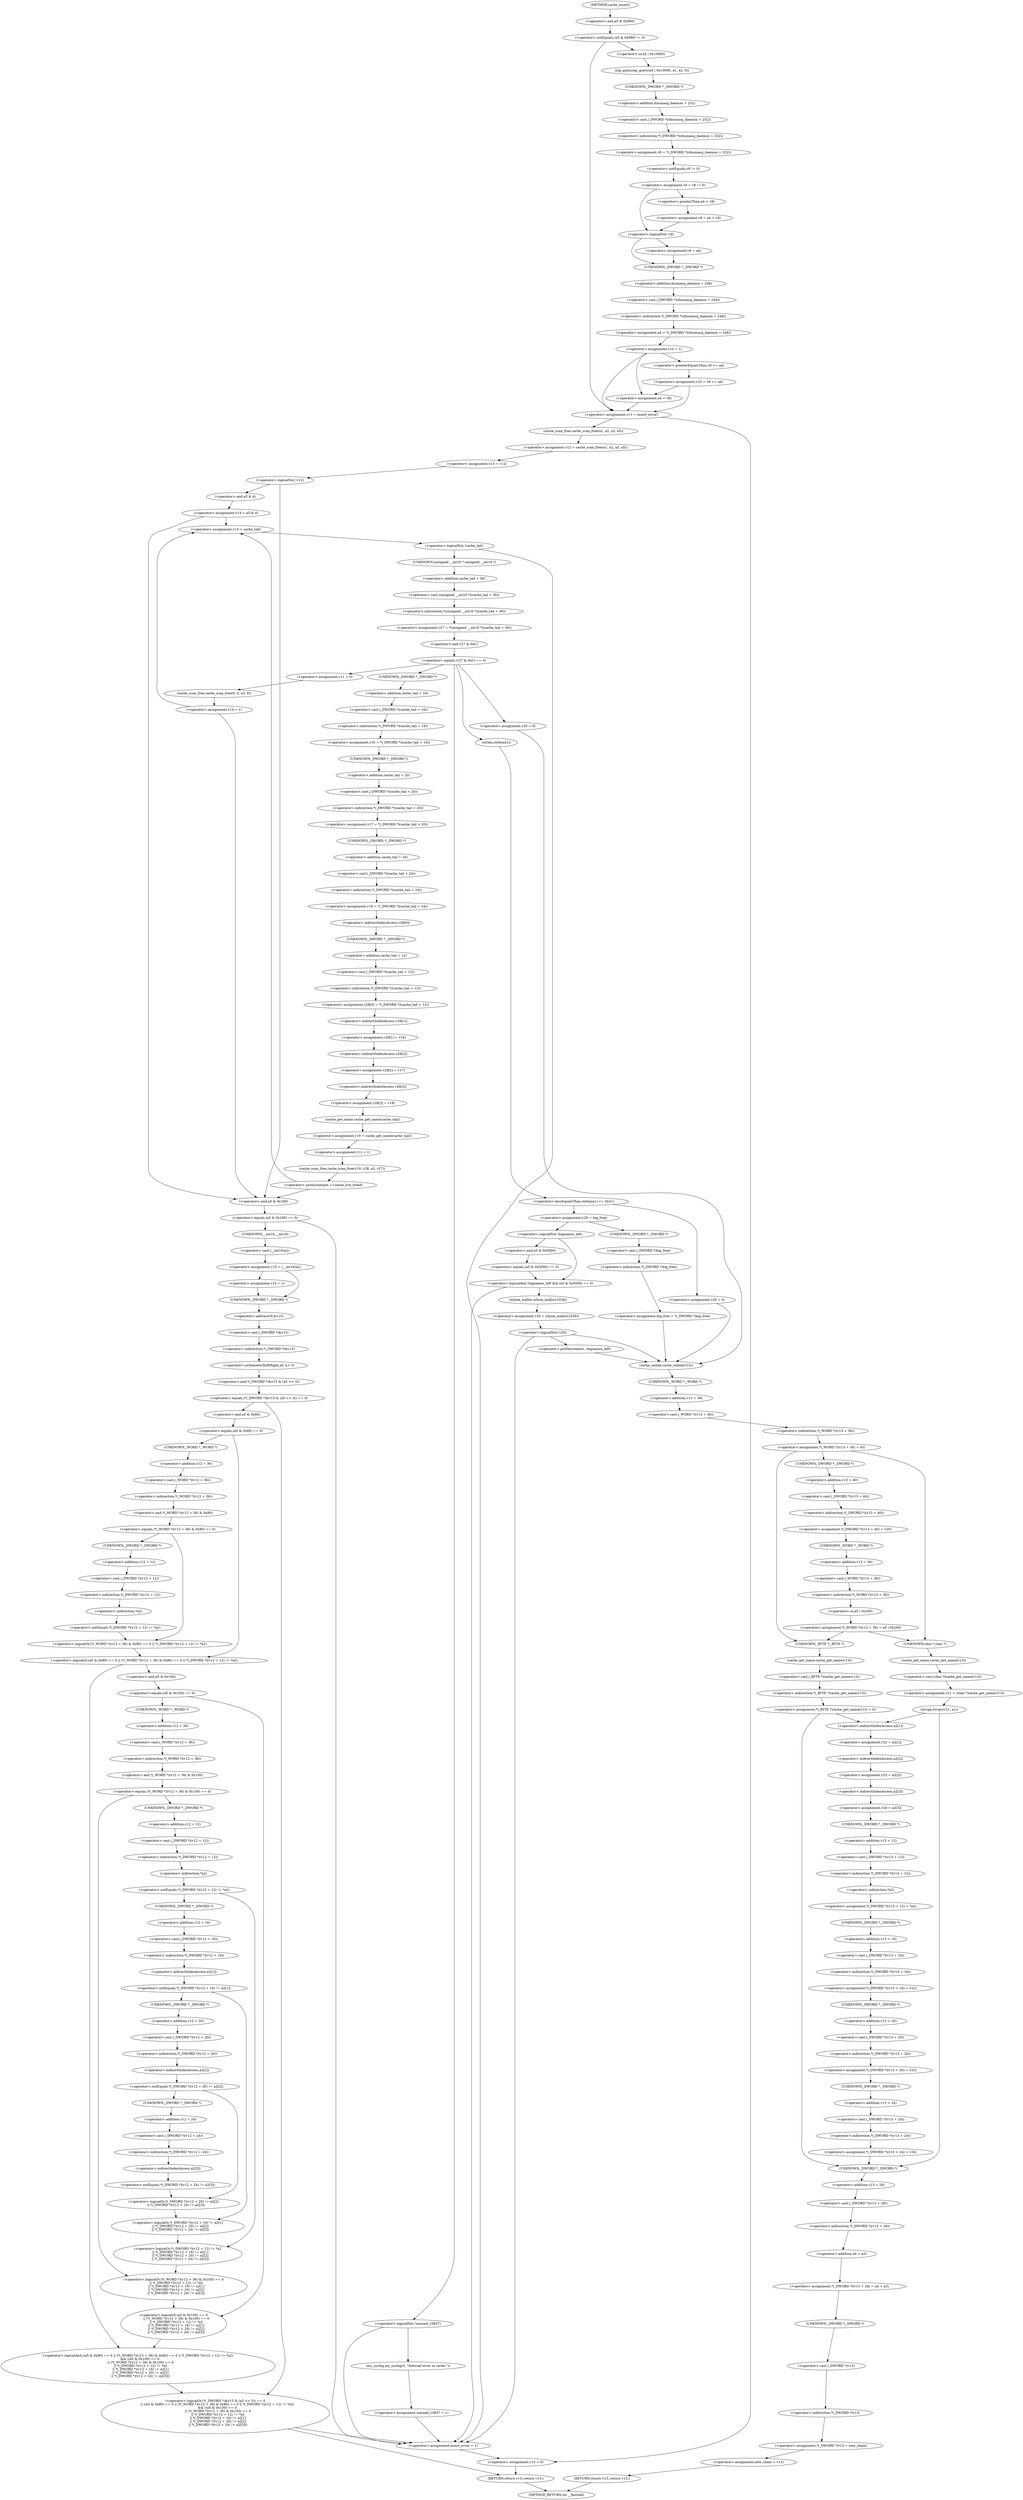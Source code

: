 digraph cache_insert {  
"1000147" [label = "(<operator>.notEquals,(a5 & 0x980) != 0)" ]
"1000148" [label = "(<operator>.and,a5 & 0x980)" ]
"1000153" [label = "(log_query,log_query(a5 | 0x10000, a1, a2, 0))" ]
"1000154" [label = "(<operator>.or,a5 | 0x10000)" ]
"1000160" [label = "(<operator>.assignment,v8 = *(_DWORD *)(dnsmasq_daemon + 252))" ]
"1000162" [label = "(<operator>.indirection,*(_DWORD *)(dnsmasq_daemon + 252))" ]
"1000163" [label = "(<operator>.cast,(_DWORD *)(dnsmasq_daemon + 252))" ]
"1000164" [label = "(UNKNOWN,_DWORD *,_DWORD *)" ]
"1000165" [label = "(<operator>.addition,dnsmasq_daemon + 252)" ]
"1000168" [label = "(<operator>.assignment,v9 = v8 != 0)" ]
"1000170" [label = "(<operator>.notEquals,v8 != 0)" ]
"1000175" [label = "(<operator>.assignment,v9 = a4 > v8)" ]
"1000177" [label = "(<operator>.greaterThan,a4 > v8)" ]
"1000181" [label = "(<operator>.logicalNot,!v9)" ]
"1000183" [label = "(<operator>.assignment,v8 = a4)" ]
"1000186" [label = "(<operator>.assignment,a4 = *(_DWORD *)(dnsmasq_daemon + 248))" ]
"1000188" [label = "(<operator>.indirection,*(_DWORD *)(dnsmasq_daemon + 248))" ]
"1000189" [label = "(<operator>.cast,(_DWORD *)(dnsmasq_daemon + 248))" ]
"1000190" [label = "(UNKNOWN,_DWORD *,_DWORD *)" ]
"1000191" [label = "(<operator>.addition,dnsmasq_daemon + 248)" ]
"1000194" [label = "(<operator>.assignment,v10 = 1)" ]
"1000199" [label = "(<operator>.assignment,v10 = v8 >= a4)" ]
"1000201" [label = "(<operator>.greaterEqualsThan,v8 >= a4)" ]
"1000206" [label = "(<operator>.assignment,a4 = v8)" ]
"1000209" [label = "(<operator>.assignment,v11 = insert_error)" ]
"1000215" [label = "(<operator>.assignment,v12 = cache_scan_free(a1, a2, a3, a5))" ]
"1000217" [label = "(cache_scan_free,cache_scan_free(a1, a2, a3, a5))" ]
"1000222" [label = "(<operator>.assignment,v13 = v12)" ]
"1000226" [label = "(<operator>.logicalNot,!v12)" ]
"1000229" [label = "(<operator>.assignment,v14 = a5 & 4)" ]
"1000231" [label = "(<operator>.and,a5 & 4)" ]
"1000237" [label = "(<operator>.assignment,v13 = cache_tail)" ]
"1000241" [label = "(<operator>.logicalNot,!cache_tail)" ]
"1000244" [label = "(<operator>.assignment,v27 = *(unsigned __int16 *)(cache_tail + 36))" ]
"1000246" [label = "(<operator>.indirection,*(unsigned __int16 *)(cache_tail + 36))" ]
"1000247" [label = "(<operator>.cast,(unsigned __int16 *)(cache_tail + 36))" ]
"1000248" [label = "(UNKNOWN,unsigned __int16 *,unsigned __int16 *)" ]
"1000249" [label = "(<operator>.addition,cache_tail + 36)" ]
"1000253" [label = "(<operator>.equals,(v27 & 0xC) == 0)" ]
"1000254" [label = "(<operator>.and,v27 & 0xC)" ]
"1000263" [label = "(<operator>.lessEqualsThan,strlen(a1) <= 0x31)" ]
"1000264" [label = "(strlen,strlen(a1))" ]
"1000268" [label = "(<operator>.assignment,v20 = 0)" ]
"1000273" [label = "(<operator>.assignment,v20 = big_free)" ]
"1000279" [label = "(<operator>.assignment,big_free = *(_DWORD *)big_free)" ]
"1000281" [label = "(<operator>.indirection,*(_DWORD *)big_free)" ]
"1000282" [label = "(<operator>.cast,(_DWORD *)big_free)" ]
"1000283" [label = "(UNKNOWN,_DWORD *,_DWORD *)" ]
"1000288" [label = "(<operator>.logicalAnd,!bignames_left && (a5 & 0x5000) == 0)" ]
"1000289" [label = "(<operator>.logicalNot,!bignames_left)" ]
"1000291" [label = "(<operator>.equals,(a5 & 0x5000) == 0)" ]
"1000292" [label = "(<operator>.and,a5 & 0x5000)" ]
"1000297" [label = "(<operator>.assignment,v20 = whine_malloc(1028))" ]
"1000299" [label = "(whine_malloc,whine_malloc(1028))" ]
"1000302" [label = "(<operator>.logicalNot,!v20)" ]
"1000307" [label = "(<operator>.preDecrement,--bignames_left)" ]
"1000311" [label = "(<operator>.assignment,v20 = 0)" ]
"1000314" [label = "(cache_unlink,cache_unlink(v13))" ]
"1000316" [label = "(<operator>.assignment,*(_WORD *)(v13 + 36) = a5)" ]
"1000317" [label = "(<operator>.indirection,*(_WORD *)(v13 + 36))" ]
"1000318" [label = "(<operator>.cast,(_WORD *)(v13 + 36))" ]
"1000319" [label = "(UNKNOWN,_WORD *,_WORD *)" ]
"1000320" [label = "(<operator>.addition,v13 + 36)" ]
"1000327" [label = "(<operator>.assignment,*(_DWORD *)(v13 + 40) = v20)" ]
"1000328" [label = "(<operator>.indirection,*(_DWORD *)(v13 + 40))" ]
"1000329" [label = "(<operator>.cast,(_DWORD *)(v13 + 40))" ]
"1000330" [label = "(UNKNOWN,_DWORD *,_DWORD *)" ]
"1000331" [label = "(<operator>.addition,v13 + 40)" ]
"1000335" [label = "(<operator>.assignment,*(_WORD *)(v13 + 36) = a5 | 0x200)" ]
"1000336" [label = "(<operator>.indirection,*(_WORD *)(v13 + 36))" ]
"1000337" [label = "(<operator>.cast,(_WORD *)(v13 + 36))" ]
"1000338" [label = "(UNKNOWN,_WORD *,_WORD *)" ]
"1000339" [label = "(<operator>.addition,v13 + 36)" ]
"1000342" [label = "(<operator>.or,a5 | 0x200)" ]
"1000348" [label = "(<operator>.assignment,v21 = (char *)cache_get_name(v13))" ]
"1000350" [label = "(<operator>.cast,(char *)cache_get_name(v13))" ]
"1000351" [label = "(UNKNOWN,char *,char *)" ]
"1000352" [label = "(cache_get_name,cache_get_name(v13))" ]
"1000354" [label = "(strcpy,strcpy(v21, a1))" ]
"1000359" [label = "(<operator>.assignment,*(_BYTE *)cache_get_name(v13) = 0)" ]
"1000360" [label = "(<operator>.indirection,*(_BYTE *)cache_get_name(v13))" ]
"1000361" [label = "(<operator>.cast,(_BYTE *)cache_get_name(v13))" ]
"1000362" [label = "(UNKNOWN,_BYTE *,_BYTE *)" ]
"1000363" [label = "(cache_get_name,cache_get_name(v13))" ]
"1000369" [label = "(<operator>.assignment,v22 = a2[1])" ]
"1000371" [label = "(<operator>.indirectIndexAccess,a2[1])" ]
"1000374" [label = "(<operator>.assignment,v23 = a2[2])" ]
"1000376" [label = "(<operator>.indirectIndexAccess,a2[2])" ]
"1000379" [label = "(<operator>.assignment,v24 = a2[3])" ]
"1000381" [label = "(<operator>.indirectIndexAccess,a2[3])" ]
"1000384" [label = "(<operator>.assignment,*(_DWORD *)(v13 + 12) = *a2)" ]
"1000385" [label = "(<operator>.indirection,*(_DWORD *)(v13 + 12))" ]
"1000386" [label = "(<operator>.cast,(_DWORD *)(v13 + 12))" ]
"1000387" [label = "(UNKNOWN,_DWORD *,_DWORD *)" ]
"1000388" [label = "(<operator>.addition,v13 + 12)" ]
"1000391" [label = "(<operator>.indirection,*a2)" ]
"1000393" [label = "(<operator>.assignment,*(_DWORD *)(v13 + 16) = v22)" ]
"1000394" [label = "(<operator>.indirection,*(_DWORD *)(v13 + 16))" ]
"1000395" [label = "(<operator>.cast,(_DWORD *)(v13 + 16))" ]
"1000396" [label = "(UNKNOWN,_DWORD *,_DWORD *)" ]
"1000397" [label = "(<operator>.addition,v13 + 16)" ]
"1000401" [label = "(<operator>.assignment,*(_DWORD *)(v13 + 20) = v23)" ]
"1000402" [label = "(<operator>.indirection,*(_DWORD *)(v13 + 20))" ]
"1000403" [label = "(<operator>.cast,(_DWORD *)(v13 + 20))" ]
"1000404" [label = "(UNKNOWN,_DWORD *,_DWORD *)" ]
"1000405" [label = "(<operator>.addition,v13 + 20)" ]
"1000409" [label = "(<operator>.assignment,*(_DWORD *)(v13 + 24) = v24)" ]
"1000410" [label = "(<operator>.indirection,*(_DWORD *)(v13 + 24))" ]
"1000411" [label = "(<operator>.cast,(_DWORD *)(v13 + 24))" ]
"1000412" [label = "(UNKNOWN,_DWORD *,_DWORD *)" ]
"1000413" [label = "(<operator>.addition,v13 + 24)" ]
"1000417" [label = "(<operator>.assignment,*(_DWORD *)(v13 + 28) = a4 + a3)" ]
"1000418" [label = "(<operator>.indirection,*(_DWORD *)(v13 + 28))" ]
"1000419" [label = "(<operator>.cast,(_DWORD *)(v13 + 28))" ]
"1000420" [label = "(UNKNOWN,_DWORD *,_DWORD *)" ]
"1000421" [label = "(<operator>.addition,v13 + 28)" ]
"1000424" [label = "(<operator>.addition,a4 + a3)" ]
"1000427" [label = "(<operator>.assignment,*(_DWORD *)v13 = new_chain)" ]
"1000428" [label = "(<operator>.indirection,*(_DWORD *)v13)" ]
"1000429" [label = "(<operator>.cast,(_DWORD *)v13)" ]
"1000430" [label = "(UNKNOWN,_DWORD *,_DWORD *)" ]
"1000433" [label = "(<operator>.assignment,new_chain = v13)" ]
"1000436" [label = "(RETURN,return v13;,return v13;)" ]
"1000442" [label = "(<operator>.logicalNot,!warned_10837)" ]
"1000445" [label = "(my_syslog,my_syslog(3, \"Internal error in cache.\"))" ]
"1000448" [label = "(<operator>.assignment,warned_10837 = 1)" ]
"1000455" [label = "(<operator>.assignment,v16 = *(_DWORD *)(cache_tail + 16))" ]
"1000457" [label = "(<operator>.indirection,*(_DWORD *)(cache_tail + 16))" ]
"1000458" [label = "(<operator>.cast,(_DWORD *)(cache_tail + 16))" ]
"1000459" [label = "(UNKNOWN,_DWORD *,_DWORD *)" ]
"1000460" [label = "(<operator>.addition,cache_tail + 16)" ]
"1000463" [label = "(<operator>.assignment,v17 = *(_DWORD *)(cache_tail + 20))" ]
"1000465" [label = "(<operator>.indirection,*(_DWORD *)(cache_tail + 20))" ]
"1000466" [label = "(<operator>.cast,(_DWORD *)(cache_tail + 20))" ]
"1000467" [label = "(UNKNOWN,_DWORD *,_DWORD *)" ]
"1000468" [label = "(<operator>.addition,cache_tail + 20)" ]
"1000471" [label = "(<operator>.assignment,v18 = *(_DWORD *)(cache_tail + 24))" ]
"1000473" [label = "(<operator>.indirection,*(_DWORD *)(cache_tail + 24))" ]
"1000474" [label = "(<operator>.cast,(_DWORD *)(cache_tail + 24))" ]
"1000475" [label = "(UNKNOWN,_DWORD *,_DWORD *)" ]
"1000476" [label = "(<operator>.addition,cache_tail + 24)" ]
"1000479" [label = "(<operator>.assignment,v28[0] = *(_DWORD *)(cache_tail + 12))" ]
"1000480" [label = "(<operator>.indirectIndexAccess,v28[0])" ]
"1000483" [label = "(<operator>.indirection,*(_DWORD *)(cache_tail + 12))" ]
"1000484" [label = "(<operator>.cast,(_DWORD *)(cache_tail + 12))" ]
"1000485" [label = "(UNKNOWN,_DWORD *,_DWORD *)" ]
"1000486" [label = "(<operator>.addition,cache_tail + 12)" ]
"1000489" [label = "(<operator>.assignment,v28[1] = v16)" ]
"1000490" [label = "(<operator>.indirectIndexAccess,v28[1])" ]
"1000494" [label = "(<operator>.assignment,v28[2] = v17)" ]
"1000495" [label = "(<operator>.indirectIndexAccess,v28[2])" ]
"1000499" [label = "(<operator>.assignment,v28[3] = v18)" ]
"1000500" [label = "(<operator>.indirectIndexAccess,v28[3])" ]
"1000504" [label = "(<operator>.assignment,v19 = cache_get_name(cache_tail))" ]
"1000506" [label = "(cache_get_name,cache_get_name(cache_tail))" ]
"1000508" [label = "(<operator>.assignment,v11 = 1)" ]
"1000511" [label = "(cache_scan_free,cache_scan_free(v19, v28, a3, v27))" ]
"1000516" [label = "(<operator>.preIncrement,++cache_live_freed)" ]
"1000520" [label = "(<operator>.assignment,v11 = 0)" ]
"1000523" [label = "(cache_scan_free,cache_scan_free(0, 0, a3, 0))" ]
"1000528" [label = "(<operator>.assignment,v14 = 1)" ]
"1000532" [label = "(<operator>.equals,(a5 & 0x180) == 0)" ]
"1000533" [label = "(<operator>.and,a5 & 0x180)" ]
"1000538" [label = "(<operator>.assignment,v15 = (__int16)a2)" ]
"1000540" [label = "(<operator>.cast,(__int16)a2)" ]
"1000541" [label = "(UNKNOWN,__int16,__int16)" ]
"1000545" [label = "(<operator>.assignment,v15 = 1)" ]
"1000549" [label = "(<operator>.logicalOr,(*(_DWORD *)&v15 & (a5 >> 3)) == 0\n    || ((a5 & 0x80) == 0 || (*(_WORD *)(v12 + 36) & 0x80) == 0 || *(_DWORD *)(v12 + 12) != *a2)\n    && ((a5 & 0x100) == 0\n     || (*(_WORD *)(v12 + 36) & 0x100) == 0\n     || *(_DWORD *)(v12 + 12) != *a2\n     || *(_DWORD *)(v12 + 16) != a2[1]\n     || *(_DWORD *)(v12 + 20) != a2[2]\n     || *(_DWORD *)(v12 + 24) != a2[3]))" ]
"1000550" [label = "(<operator>.equals,(*(_DWORD *)&v15 & (a5 >> 3)) == 0)" ]
"1000551" [label = "(<operator>.and,*(_DWORD *)&v15 & (a5 >> 3))" ]
"1000552" [label = "(<operator>.indirection,*(_DWORD *)&v15)" ]
"1000553" [label = "(<operator>.cast,(_DWORD *)&v15)" ]
"1000554" [label = "(UNKNOWN,_DWORD *,_DWORD *)" ]
"1000555" [label = "(<operator>.addressOf,&v15)" ]
"1000557" [label = "(<operator>.arithmeticShiftRight,a5 >> 3)" ]
"1000561" [label = "(<operator>.logicalAnd,((a5 & 0x80) == 0 || (*(_WORD *)(v12 + 36) & 0x80) == 0 || *(_DWORD *)(v12 + 12) != *a2)\n    && ((a5 & 0x100) == 0\n     || (*(_WORD *)(v12 + 36) & 0x100) == 0\n     || *(_DWORD *)(v12 + 12) != *a2\n     || *(_DWORD *)(v12 + 16) != a2[1]\n     || *(_DWORD *)(v12 + 20) != a2[2]\n     || *(_DWORD *)(v12 + 24) != a2[3]))" ]
"1000562" [label = "(<operator>.logicalOr,(a5 & 0x80) == 0 || (*(_WORD *)(v12 + 36) & 0x80) == 0 || *(_DWORD *)(v12 + 12) != *a2)" ]
"1000563" [label = "(<operator>.equals,(a5 & 0x80) == 0)" ]
"1000564" [label = "(<operator>.and,a5 & 0x80)" ]
"1000568" [label = "(<operator>.logicalOr,(*(_WORD *)(v12 + 36) & 0x80) == 0 || *(_DWORD *)(v12 + 12) != *a2)" ]
"1000569" [label = "(<operator>.equals,(*(_WORD *)(v12 + 36) & 0x80) == 0)" ]
"1000570" [label = "(<operator>.and,*(_WORD *)(v12 + 36) & 0x80)" ]
"1000571" [label = "(<operator>.indirection,*(_WORD *)(v12 + 36))" ]
"1000572" [label = "(<operator>.cast,(_WORD *)(v12 + 36))" ]
"1000573" [label = "(UNKNOWN,_WORD *,_WORD *)" ]
"1000574" [label = "(<operator>.addition,v12 + 36)" ]
"1000579" [label = "(<operator>.notEquals,*(_DWORD *)(v12 + 12) != *a2)" ]
"1000580" [label = "(<operator>.indirection,*(_DWORD *)(v12 + 12))" ]
"1000581" [label = "(<operator>.cast,(_DWORD *)(v12 + 12))" ]
"1000582" [label = "(UNKNOWN,_DWORD *,_DWORD *)" ]
"1000583" [label = "(<operator>.addition,v12 + 12)" ]
"1000586" [label = "(<operator>.indirection,*a2)" ]
"1000588" [label = "(<operator>.logicalOr,(a5 & 0x100) == 0\n     || (*(_WORD *)(v12 + 36) & 0x100) == 0\n     || *(_DWORD *)(v12 + 12) != *a2\n     || *(_DWORD *)(v12 + 16) != a2[1]\n     || *(_DWORD *)(v12 + 20) != a2[2]\n     || *(_DWORD *)(v12 + 24) != a2[3])" ]
"1000589" [label = "(<operator>.equals,(a5 & 0x100) == 0)" ]
"1000590" [label = "(<operator>.and,a5 & 0x100)" ]
"1000594" [label = "(<operator>.logicalOr,(*(_WORD *)(v12 + 36) & 0x100) == 0\n     || *(_DWORD *)(v12 + 12) != *a2\n     || *(_DWORD *)(v12 + 16) != a2[1]\n     || *(_DWORD *)(v12 + 20) != a2[2]\n     || *(_DWORD *)(v12 + 24) != a2[3])" ]
"1000595" [label = "(<operator>.equals,(*(_WORD *)(v12 + 36) & 0x100) == 0)" ]
"1000596" [label = "(<operator>.and,*(_WORD *)(v12 + 36) & 0x100)" ]
"1000597" [label = "(<operator>.indirection,*(_WORD *)(v12 + 36))" ]
"1000598" [label = "(<operator>.cast,(_WORD *)(v12 + 36))" ]
"1000599" [label = "(UNKNOWN,_WORD *,_WORD *)" ]
"1000600" [label = "(<operator>.addition,v12 + 36)" ]
"1000605" [label = "(<operator>.logicalOr,*(_DWORD *)(v12 + 12) != *a2\n     || *(_DWORD *)(v12 + 16) != a2[1]\n     || *(_DWORD *)(v12 + 20) != a2[2]\n     || *(_DWORD *)(v12 + 24) != a2[3])" ]
"1000606" [label = "(<operator>.notEquals,*(_DWORD *)(v12 + 12) != *a2)" ]
"1000607" [label = "(<operator>.indirection,*(_DWORD *)(v12 + 12))" ]
"1000608" [label = "(<operator>.cast,(_DWORD *)(v12 + 12))" ]
"1000609" [label = "(UNKNOWN,_DWORD *,_DWORD *)" ]
"1000610" [label = "(<operator>.addition,v12 + 12)" ]
"1000613" [label = "(<operator>.indirection,*a2)" ]
"1000615" [label = "(<operator>.logicalOr,*(_DWORD *)(v12 + 16) != a2[1]\n     || *(_DWORD *)(v12 + 20) != a2[2]\n     || *(_DWORD *)(v12 + 24) != a2[3])" ]
"1000616" [label = "(<operator>.notEquals,*(_DWORD *)(v12 + 16) != a2[1])" ]
"1000617" [label = "(<operator>.indirection,*(_DWORD *)(v12 + 16))" ]
"1000618" [label = "(<operator>.cast,(_DWORD *)(v12 + 16))" ]
"1000619" [label = "(UNKNOWN,_DWORD *,_DWORD *)" ]
"1000620" [label = "(<operator>.addition,v12 + 16)" ]
"1000623" [label = "(<operator>.indirectIndexAccess,a2[1])" ]
"1000626" [label = "(<operator>.logicalOr,*(_DWORD *)(v12 + 20) != a2[2]\n     || *(_DWORD *)(v12 + 24) != a2[3])" ]
"1000627" [label = "(<operator>.notEquals,*(_DWORD *)(v12 + 20) != a2[2])" ]
"1000628" [label = "(<operator>.indirection,*(_DWORD *)(v12 + 20))" ]
"1000629" [label = "(<operator>.cast,(_DWORD *)(v12 + 20))" ]
"1000630" [label = "(UNKNOWN,_DWORD *,_DWORD *)" ]
"1000631" [label = "(<operator>.addition,v12 + 20)" ]
"1000634" [label = "(<operator>.indirectIndexAccess,a2[2])" ]
"1000637" [label = "(<operator>.notEquals,*(_DWORD *)(v12 + 24) != a2[3])" ]
"1000638" [label = "(<operator>.indirection,*(_DWORD *)(v12 + 24))" ]
"1000639" [label = "(<operator>.cast,(_DWORD *)(v12 + 24))" ]
"1000640" [label = "(UNKNOWN,_DWORD *,_DWORD *)" ]
"1000641" [label = "(<operator>.addition,v12 + 24)" ]
"1000644" [label = "(<operator>.indirectIndexAccess,a2[3])" ]
"1000649" [label = "(<operator>.assignment,insert_error = 1)" ]
"1000653" [label = "(<operator>.assignment,v13 = 0)" ]
"1000656" [label = "(RETURN,return v13;,return v13;)" ]
"1000120" [label = "(METHOD,cache_insert)" ]
"1000658" [label = "(METHOD_RETURN,int __fastcall)" ]
  "1000147" -> "1000154" 
  "1000147" -> "1000209" 
  "1000148" -> "1000147" 
  "1000153" -> "1000164" 
  "1000154" -> "1000153" 
  "1000160" -> "1000170" 
  "1000162" -> "1000160" 
  "1000163" -> "1000162" 
  "1000164" -> "1000165" 
  "1000165" -> "1000163" 
  "1000168" -> "1000177" 
  "1000168" -> "1000181" 
  "1000170" -> "1000168" 
  "1000175" -> "1000181" 
  "1000177" -> "1000175" 
  "1000181" -> "1000183" 
  "1000181" -> "1000190" 
  "1000183" -> "1000190" 
  "1000186" -> "1000194" 
  "1000188" -> "1000186" 
  "1000189" -> "1000188" 
  "1000190" -> "1000191" 
  "1000191" -> "1000189" 
  "1000194" -> "1000201" 
  "1000194" -> "1000206" 
  "1000194" -> "1000209" 
  "1000199" -> "1000206" 
  "1000199" -> "1000209" 
  "1000201" -> "1000199" 
  "1000206" -> "1000209" 
  "1000209" -> "1000653" 
  "1000209" -> "1000217" 
  "1000215" -> "1000222" 
  "1000217" -> "1000215" 
  "1000222" -> "1000226" 
  "1000226" -> "1000231" 
  "1000226" -> "1000533" 
  "1000229" -> "1000237" 
  "1000229" -> "1000533" 
  "1000231" -> "1000229" 
  "1000237" -> "1000241" 
  "1000241" -> "1000649" 
  "1000241" -> "1000248" 
  "1000244" -> "1000254" 
  "1000246" -> "1000244" 
  "1000247" -> "1000246" 
  "1000248" -> "1000249" 
  "1000249" -> "1000247" 
  "1000253" -> "1000264" 
  "1000253" -> "1000311" 
  "1000253" -> "1000442" 
  "1000253" -> "1000459" 
  "1000253" -> "1000520" 
  "1000254" -> "1000253" 
  "1000263" -> "1000268" 
  "1000263" -> "1000273" 
  "1000264" -> "1000263" 
  "1000268" -> "1000314" 
  "1000273" -> "1000283" 
  "1000273" -> "1000289" 
  "1000279" -> "1000314" 
  "1000281" -> "1000279" 
  "1000282" -> "1000281" 
  "1000283" -> "1000282" 
  "1000288" -> "1000649" 
  "1000288" -> "1000299" 
  "1000289" -> "1000288" 
  "1000289" -> "1000292" 
  "1000291" -> "1000288" 
  "1000292" -> "1000291" 
  "1000297" -> "1000302" 
  "1000299" -> "1000297" 
  "1000302" -> "1000649" 
  "1000302" -> "1000307" 
  "1000302" -> "1000314" 
  "1000307" -> "1000314" 
  "1000311" -> "1000314" 
  "1000314" -> "1000319" 
  "1000316" -> "1000330" 
  "1000316" -> "1000362" 
  "1000316" -> "1000351" 
  "1000317" -> "1000316" 
  "1000318" -> "1000317" 
  "1000319" -> "1000320" 
  "1000320" -> "1000318" 
  "1000327" -> "1000338" 
  "1000328" -> "1000327" 
  "1000329" -> "1000328" 
  "1000330" -> "1000331" 
  "1000331" -> "1000329" 
  "1000335" -> "1000362" 
  "1000335" -> "1000351" 
  "1000336" -> "1000342" 
  "1000337" -> "1000336" 
  "1000338" -> "1000339" 
  "1000339" -> "1000337" 
  "1000342" -> "1000335" 
  "1000348" -> "1000354" 
  "1000350" -> "1000348" 
  "1000351" -> "1000352" 
  "1000352" -> "1000350" 
  "1000354" -> "1000420" 
  "1000354" -> "1000371" 
  "1000359" -> "1000420" 
  "1000359" -> "1000371" 
  "1000360" -> "1000359" 
  "1000361" -> "1000360" 
  "1000362" -> "1000363" 
  "1000363" -> "1000361" 
  "1000369" -> "1000376" 
  "1000371" -> "1000369" 
  "1000374" -> "1000381" 
  "1000376" -> "1000374" 
  "1000379" -> "1000387" 
  "1000381" -> "1000379" 
  "1000384" -> "1000396" 
  "1000385" -> "1000391" 
  "1000386" -> "1000385" 
  "1000387" -> "1000388" 
  "1000388" -> "1000386" 
  "1000391" -> "1000384" 
  "1000393" -> "1000404" 
  "1000394" -> "1000393" 
  "1000395" -> "1000394" 
  "1000396" -> "1000397" 
  "1000397" -> "1000395" 
  "1000401" -> "1000412" 
  "1000402" -> "1000401" 
  "1000403" -> "1000402" 
  "1000404" -> "1000405" 
  "1000405" -> "1000403" 
  "1000409" -> "1000420" 
  "1000410" -> "1000409" 
  "1000411" -> "1000410" 
  "1000412" -> "1000413" 
  "1000413" -> "1000411" 
  "1000417" -> "1000430" 
  "1000418" -> "1000424" 
  "1000419" -> "1000418" 
  "1000420" -> "1000421" 
  "1000421" -> "1000419" 
  "1000424" -> "1000417" 
  "1000427" -> "1000433" 
  "1000428" -> "1000427" 
  "1000429" -> "1000428" 
  "1000430" -> "1000429" 
  "1000433" -> "1000436" 
  "1000436" -> "1000658" 
  "1000442" -> "1000445" 
  "1000442" -> "1000649" 
  "1000445" -> "1000448" 
  "1000448" -> "1000649" 
  "1000455" -> "1000467" 
  "1000457" -> "1000455" 
  "1000458" -> "1000457" 
  "1000459" -> "1000460" 
  "1000460" -> "1000458" 
  "1000463" -> "1000475" 
  "1000465" -> "1000463" 
  "1000466" -> "1000465" 
  "1000467" -> "1000468" 
  "1000468" -> "1000466" 
  "1000471" -> "1000480" 
  "1000473" -> "1000471" 
  "1000474" -> "1000473" 
  "1000475" -> "1000476" 
  "1000476" -> "1000474" 
  "1000479" -> "1000490" 
  "1000480" -> "1000485" 
  "1000483" -> "1000479" 
  "1000484" -> "1000483" 
  "1000485" -> "1000486" 
  "1000486" -> "1000484" 
  "1000489" -> "1000495" 
  "1000490" -> "1000489" 
  "1000494" -> "1000500" 
  "1000495" -> "1000494" 
  "1000499" -> "1000506" 
  "1000500" -> "1000499" 
  "1000504" -> "1000508" 
  "1000506" -> "1000504" 
  "1000508" -> "1000511" 
  "1000511" -> "1000516" 
  "1000516" -> "1000237" 
  "1000516" -> "1000533" 
  "1000520" -> "1000523" 
  "1000523" -> "1000528" 
  "1000528" -> "1000237" 
  "1000528" -> "1000533" 
  "1000532" -> "1000649" 
  "1000532" -> "1000541" 
  "1000533" -> "1000532" 
  "1000538" -> "1000554" 
  "1000538" -> "1000545" 
  "1000540" -> "1000538" 
  "1000541" -> "1000540" 
  "1000545" -> "1000554" 
  "1000549" -> "1000649" 
  "1000549" -> "1000656" 
  "1000550" -> "1000549" 
  "1000550" -> "1000564" 
  "1000551" -> "1000550" 
  "1000552" -> "1000557" 
  "1000553" -> "1000552" 
  "1000554" -> "1000555" 
  "1000555" -> "1000553" 
  "1000557" -> "1000551" 
  "1000561" -> "1000549" 
  "1000562" -> "1000561" 
  "1000562" -> "1000590" 
  "1000563" -> "1000573" 
  "1000563" -> "1000562" 
  "1000564" -> "1000563" 
  "1000568" -> "1000562" 
  "1000569" -> "1000582" 
  "1000569" -> "1000568" 
  "1000570" -> "1000569" 
  "1000571" -> "1000570" 
  "1000572" -> "1000571" 
  "1000573" -> "1000574" 
  "1000574" -> "1000572" 
  "1000579" -> "1000568" 
  "1000580" -> "1000586" 
  "1000581" -> "1000580" 
  "1000582" -> "1000583" 
  "1000583" -> "1000581" 
  "1000586" -> "1000579" 
  "1000588" -> "1000561" 
  "1000589" -> "1000599" 
  "1000589" -> "1000588" 
  "1000590" -> "1000589" 
  "1000594" -> "1000588" 
  "1000595" -> "1000609" 
  "1000595" -> "1000594" 
  "1000596" -> "1000595" 
  "1000597" -> "1000596" 
  "1000598" -> "1000597" 
  "1000599" -> "1000600" 
  "1000600" -> "1000598" 
  "1000605" -> "1000594" 
  "1000606" -> "1000619" 
  "1000606" -> "1000605" 
  "1000607" -> "1000613" 
  "1000608" -> "1000607" 
  "1000609" -> "1000610" 
  "1000610" -> "1000608" 
  "1000613" -> "1000606" 
  "1000615" -> "1000605" 
  "1000616" -> "1000630" 
  "1000616" -> "1000615" 
  "1000617" -> "1000623" 
  "1000618" -> "1000617" 
  "1000619" -> "1000620" 
  "1000620" -> "1000618" 
  "1000623" -> "1000616" 
  "1000626" -> "1000615" 
  "1000627" -> "1000640" 
  "1000627" -> "1000626" 
  "1000628" -> "1000634" 
  "1000629" -> "1000628" 
  "1000630" -> "1000631" 
  "1000631" -> "1000629" 
  "1000634" -> "1000627" 
  "1000637" -> "1000626" 
  "1000638" -> "1000644" 
  "1000639" -> "1000638" 
  "1000640" -> "1000641" 
  "1000641" -> "1000639" 
  "1000644" -> "1000637" 
  "1000649" -> "1000653" 
  "1000653" -> "1000656" 
  "1000656" -> "1000658" 
  "1000120" -> "1000148" 
}
